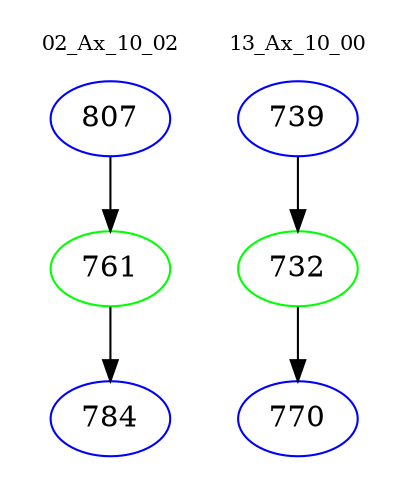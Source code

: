 digraph{
subgraph cluster_0 {
color = white
label = "02_Ax_10_02";
fontsize=10;
T0_807 [label="807", color="blue"]
T0_807 -> T0_761 [color="black"]
T0_761 [label="761", color="green"]
T0_761 -> T0_784 [color="black"]
T0_784 [label="784", color="blue"]
}
subgraph cluster_1 {
color = white
label = "13_Ax_10_00";
fontsize=10;
T1_739 [label="739", color="blue"]
T1_739 -> T1_732 [color="black"]
T1_732 [label="732", color="green"]
T1_732 -> T1_770 [color="black"]
T1_770 [label="770", color="blue"]
}
}
